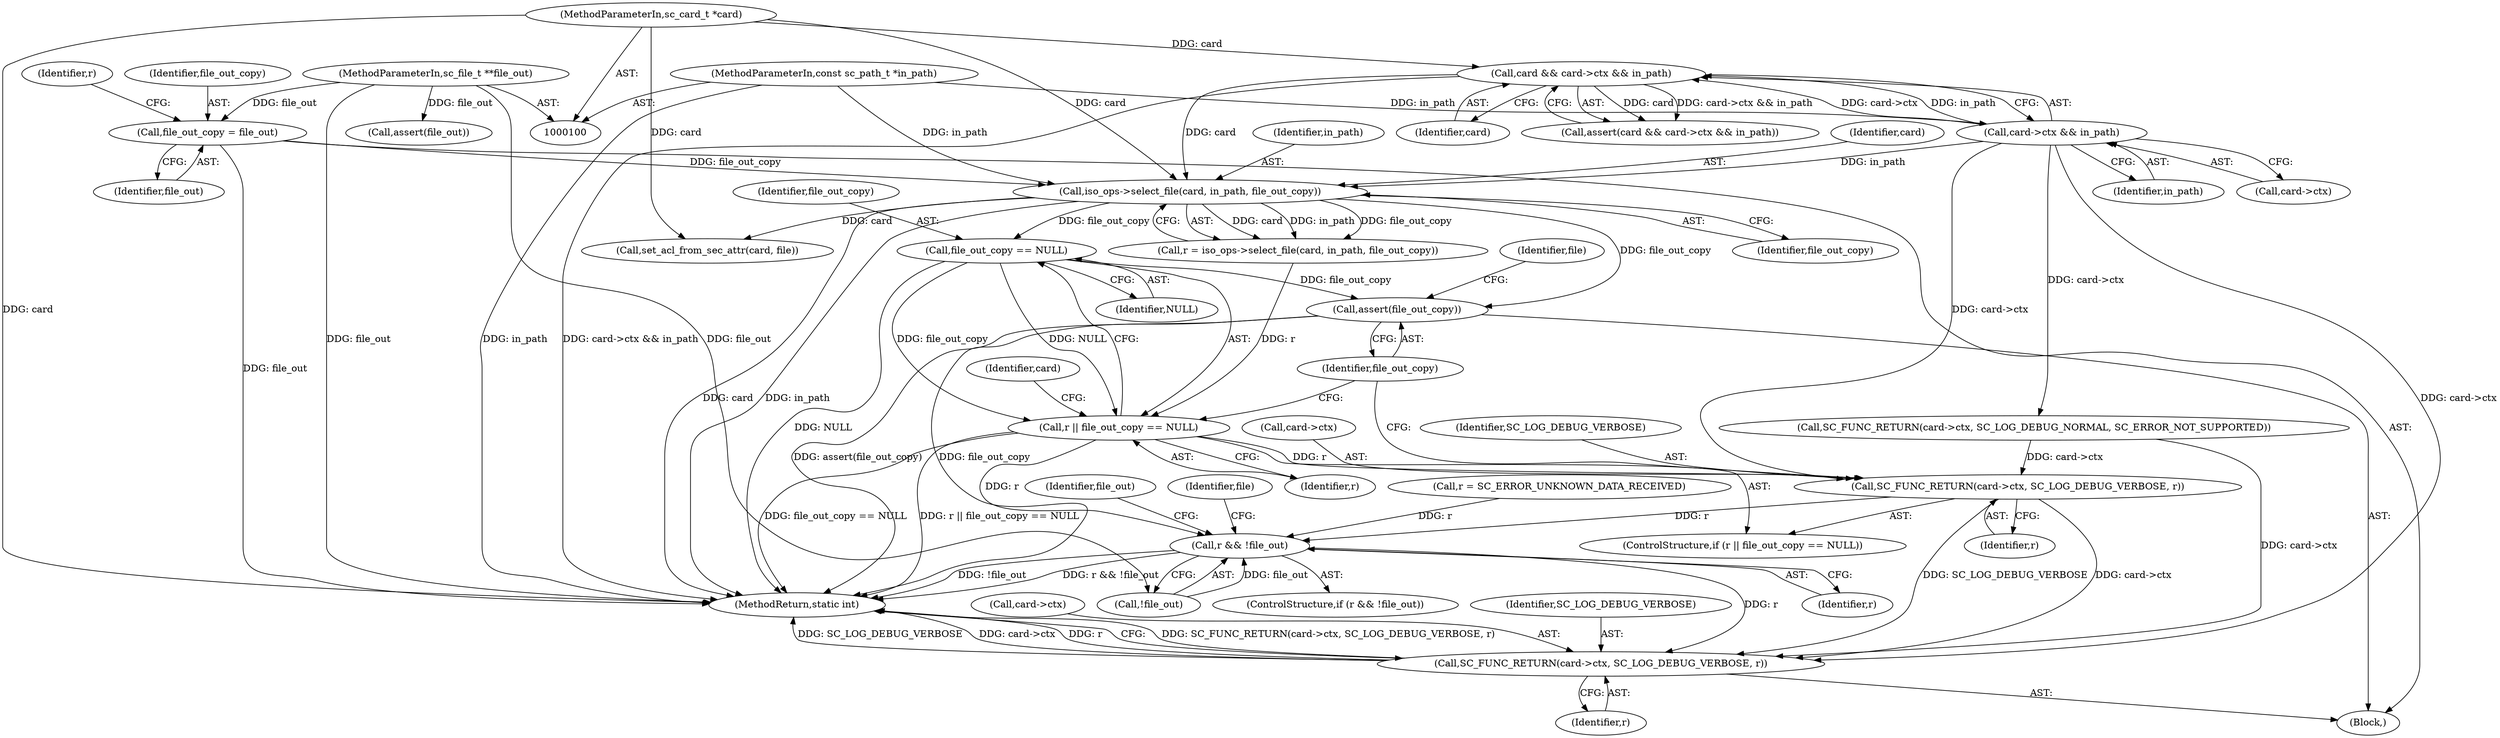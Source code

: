 digraph "0_OpenSC_8fe377e93b4b56060e5bbfb6f3142ceaeca744fa_16@API" {
"1000148" [label="(Call,file_out_copy == NULL)"];
"1000141" [label="(Call,iso_ops->select_file(card, in_path, file_out_copy))"];
"1000109" [label="(Call,card && card->ctx && in_path)"];
"1000101" [label="(MethodParameterIn,sc_card_t *card)"];
"1000111" [label="(Call,card->ctx && in_path)"];
"1000102" [label="(MethodParameterIn,const sc_path_t *in_path)"];
"1000136" [label="(Call,file_out_copy = file_out)"];
"1000103" [label="(MethodParameterIn,sc_file_t **file_out)"];
"1000146" [label="(Call,r || file_out_copy == NULL)"];
"1000151" [label="(Call,SC_FUNC_RETURN(card->ctx, SC_LOG_DEBUG_VERBOSE, r))"];
"1000183" [label="(Call,r && !file_out)"];
"1000197" [label="(Call,SC_FUNC_RETURN(card->ctx, SC_LOG_DEBUG_VERBOSE, r))"];
"1000157" [label="(Call,assert(file_out_copy))"];
"1000136" [label="(Call,file_out_copy = file_out)"];
"1000150" [label="(Identifier,NULL)"];
"1000104" [label="(Block,)"];
"1000101" [label="(MethodParameterIn,sc_card_t *card)"];
"1000145" [label="(ControlStructure,if (r || file_out_copy == NULL))"];
"1000185" [label="(Call,!file_out)"];
"1000153" [label="(Identifier,card)"];
"1000124" [label="(Call,SC_FUNC_RETURN(card->ctx, SC_LOG_DEBUG_NORMAL, SC_ERROR_NOT_SUPPORTED))"];
"1000143" [label="(Identifier,in_path)"];
"1000179" [label="(Call,r = SC_ERROR_UNKNOWN_DATA_RECEIVED)"];
"1000198" [label="(Call,card->ctx)"];
"1000191" [label="(Call,assert(file_out))"];
"1000183" [label="(Call,r && !file_out)"];
"1000103" [label="(MethodParameterIn,sc_file_t **file_out)"];
"1000158" [label="(Identifier,file_out_copy)"];
"1000138" [label="(Identifier,file_out)"];
"1000201" [label="(Identifier,SC_LOG_DEBUG_VERBOSE)"];
"1000155" [label="(Identifier,SC_LOG_DEBUG_VERBOSE)"];
"1000147" [label="(Identifier,r)"];
"1000148" [label="(Call,file_out_copy == NULL)"];
"1000110" [label="(Identifier,card)"];
"1000111" [label="(Call,card->ctx && in_path)"];
"1000151" [label="(Call,SC_FUNC_RETURN(card->ctx, SC_LOG_DEBUG_VERBOSE, r))"];
"1000192" [label="(Identifier,file_out)"];
"1000108" [label="(Call,assert(card && card->ctx && in_path))"];
"1000146" [label="(Call,r || file_out_copy == NULL)"];
"1000139" [label="(Call,r = iso_ops->select_file(card, in_path, file_out_copy))"];
"1000157" [label="(Call,assert(file_out_copy))"];
"1000175" [label="(Call,set_acl_from_sec_attr(card, file))"];
"1000188" [label="(Identifier,file)"];
"1000202" [label="(Identifier,r)"];
"1000140" [label="(Identifier,r)"];
"1000160" [label="(Identifier,file)"];
"1000142" [label="(Identifier,card)"];
"1000197" [label="(Call,SC_FUNC_RETURN(card->ctx, SC_LOG_DEBUG_VERBOSE, r))"];
"1000149" [label="(Identifier,file_out_copy)"];
"1000137" [label="(Identifier,file_out_copy)"];
"1000102" [label="(MethodParameterIn,const sc_path_t *in_path)"];
"1000182" [label="(ControlStructure,if (r && !file_out))"];
"1000112" [label="(Call,card->ctx)"];
"1000152" [label="(Call,card->ctx)"];
"1000184" [label="(Identifier,r)"];
"1000203" [label="(MethodReturn,static int)"];
"1000115" [label="(Identifier,in_path)"];
"1000156" [label="(Identifier,r)"];
"1000141" [label="(Call,iso_ops->select_file(card, in_path, file_out_copy))"];
"1000144" [label="(Identifier,file_out_copy)"];
"1000109" [label="(Call,card && card->ctx && in_path)"];
"1000148" -> "1000146"  [label="AST: "];
"1000148" -> "1000150"  [label="CFG: "];
"1000149" -> "1000148"  [label="AST: "];
"1000150" -> "1000148"  [label="AST: "];
"1000146" -> "1000148"  [label="CFG: "];
"1000148" -> "1000203"  [label="DDG: NULL"];
"1000148" -> "1000146"  [label="DDG: file_out_copy"];
"1000148" -> "1000146"  [label="DDG: NULL"];
"1000141" -> "1000148"  [label="DDG: file_out_copy"];
"1000148" -> "1000157"  [label="DDG: file_out_copy"];
"1000141" -> "1000139"  [label="AST: "];
"1000141" -> "1000144"  [label="CFG: "];
"1000142" -> "1000141"  [label="AST: "];
"1000143" -> "1000141"  [label="AST: "];
"1000144" -> "1000141"  [label="AST: "];
"1000139" -> "1000141"  [label="CFG: "];
"1000141" -> "1000203"  [label="DDG: card"];
"1000141" -> "1000203"  [label="DDG: in_path"];
"1000141" -> "1000139"  [label="DDG: card"];
"1000141" -> "1000139"  [label="DDG: in_path"];
"1000141" -> "1000139"  [label="DDG: file_out_copy"];
"1000109" -> "1000141"  [label="DDG: card"];
"1000101" -> "1000141"  [label="DDG: card"];
"1000111" -> "1000141"  [label="DDG: in_path"];
"1000102" -> "1000141"  [label="DDG: in_path"];
"1000136" -> "1000141"  [label="DDG: file_out_copy"];
"1000141" -> "1000157"  [label="DDG: file_out_copy"];
"1000141" -> "1000175"  [label="DDG: card"];
"1000109" -> "1000108"  [label="AST: "];
"1000109" -> "1000110"  [label="CFG: "];
"1000109" -> "1000111"  [label="CFG: "];
"1000110" -> "1000109"  [label="AST: "];
"1000111" -> "1000109"  [label="AST: "];
"1000108" -> "1000109"  [label="CFG: "];
"1000109" -> "1000203"  [label="DDG: card->ctx && in_path"];
"1000109" -> "1000108"  [label="DDG: card"];
"1000109" -> "1000108"  [label="DDG: card->ctx && in_path"];
"1000101" -> "1000109"  [label="DDG: card"];
"1000111" -> "1000109"  [label="DDG: card->ctx"];
"1000111" -> "1000109"  [label="DDG: in_path"];
"1000101" -> "1000100"  [label="AST: "];
"1000101" -> "1000203"  [label="DDG: card"];
"1000101" -> "1000175"  [label="DDG: card"];
"1000111" -> "1000112"  [label="CFG: "];
"1000111" -> "1000115"  [label="CFG: "];
"1000112" -> "1000111"  [label="AST: "];
"1000115" -> "1000111"  [label="AST: "];
"1000102" -> "1000111"  [label="DDG: in_path"];
"1000111" -> "1000124"  [label="DDG: card->ctx"];
"1000111" -> "1000151"  [label="DDG: card->ctx"];
"1000111" -> "1000197"  [label="DDG: card->ctx"];
"1000102" -> "1000100"  [label="AST: "];
"1000102" -> "1000203"  [label="DDG: in_path"];
"1000136" -> "1000104"  [label="AST: "];
"1000136" -> "1000138"  [label="CFG: "];
"1000137" -> "1000136"  [label="AST: "];
"1000138" -> "1000136"  [label="AST: "];
"1000140" -> "1000136"  [label="CFG: "];
"1000136" -> "1000203"  [label="DDG: file_out"];
"1000103" -> "1000136"  [label="DDG: file_out"];
"1000103" -> "1000100"  [label="AST: "];
"1000103" -> "1000203"  [label="DDG: file_out"];
"1000103" -> "1000185"  [label="DDG: file_out"];
"1000103" -> "1000191"  [label="DDG: file_out"];
"1000146" -> "1000145"  [label="AST: "];
"1000146" -> "1000147"  [label="CFG: "];
"1000147" -> "1000146"  [label="AST: "];
"1000153" -> "1000146"  [label="CFG: "];
"1000158" -> "1000146"  [label="CFG: "];
"1000146" -> "1000203"  [label="DDG: file_out_copy == NULL"];
"1000146" -> "1000203"  [label="DDG: r || file_out_copy == NULL"];
"1000139" -> "1000146"  [label="DDG: r"];
"1000146" -> "1000151"  [label="DDG: r"];
"1000146" -> "1000183"  [label="DDG: r"];
"1000151" -> "1000145"  [label="AST: "];
"1000151" -> "1000156"  [label="CFG: "];
"1000152" -> "1000151"  [label="AST: "];
"1000155" -> "1000151"  [label="AST: "];
"1000156" -> "1000151"  [label="AST: "];
"1000158" -> "1000151"  [label="CFG: "];
"1000124" -> "1000151"  [label="DDG: card->ctx"];
"1000151" -> "1000183"  [label="DDG: r"];
"1000151" -> "1000197"  [label="DDG: card->ctx"];
"1000151" -> "1000197"  [label="DDG: SC_LOG_DEBUG_VERBOSE"];
"1000183" -> "1000182"  [label="AST: "];
"1000183" -> "1000184"  [label="CFG: "];
"1000183" -> "1000185"  [label="CFG: "];
"1000184" -> "1000183"  [label="AST: "];
"1000185" -> "1000183"  [label="AST: "];
"1000188" -> "1000183"  [label="CFG: "];
"1000192" -> "1000183"  [label="CFG: "];
"1000183" -> "1000203"  [label="DDG: !file_out"];
"1000183" -> "1000203"  [label="DDG: r && !file_out"];
"1000179" -> "1000183"  [label="DDG: r"];
"1000185" -> "1000183"  [label="DDG: file_out"];
"1000183" -> "1000197"  [label="DDG: r"];
"1000197" -> "1000104"  [label="AST: "];
"1000197" -> "1000202"  [label="CFG: "];
"1000198" -> "1000197"  [label="AST: "];
"1000201" -> "1000197"  [label="AST: "];
"1000202" -> "1000197"  [label="AST: "];
"1000203" -> "1000197"  [label="CFG: "];
"1000197" -> "1000203"  [label="DDG: SC_FUNC_RETURN(card->ctx, SC_LOG_DEBUG_VERBOSE, r)"];
"1000197" -> "1000203"  [label="DDG: SC_LOG_DEBUG_VERBOSE"];
"1000197" -> "1000203"  [label="DDG: card->ctx"];
"1000197" -> "1000203"  [label="DDG: r"];
"1000124" -> "1000197"  [label="DDG: card->ctx"];
"1000157" -> "1000104"  [label="AST: "];
"1000157" -> "1000158"  [label="CFG: "];
"1000158" -> "1000157"  [label="AST: "];
"1000160" -> "1000157"  [label="CFG: "];
"1000157" -> "1000203"  [label="DDG: assert(file_out_copy)"];
"1000157" -> "1000203"  [label="DDG: file_out_copy"];
}
